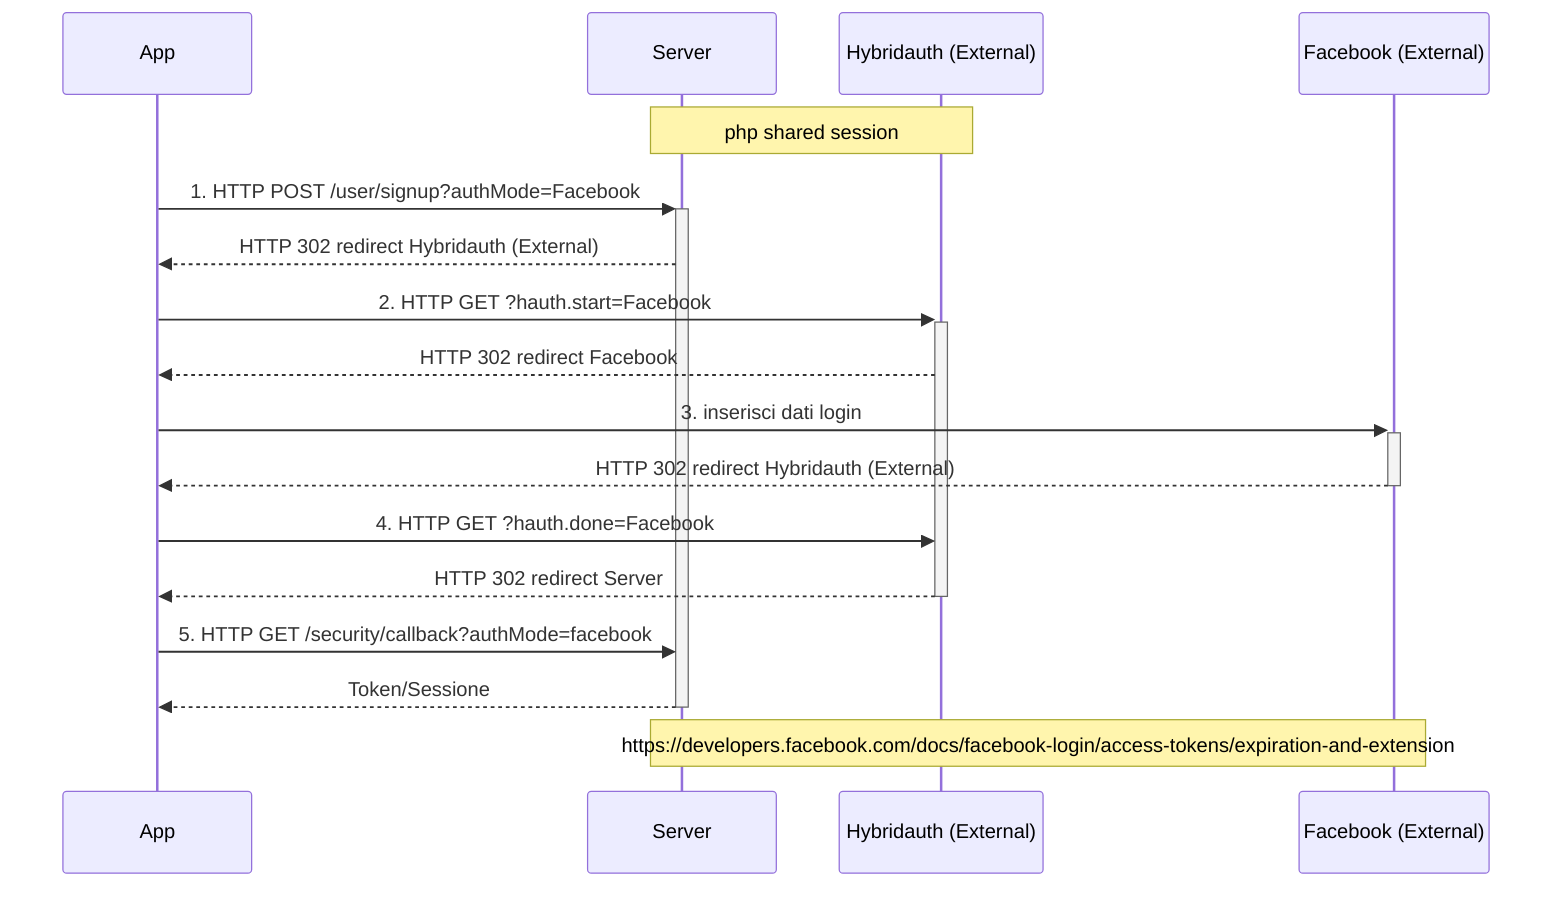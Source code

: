 %% Diagramma di sequenza
sequenceDiagram
    participant App
    participant Server
    participant Hybridauth (External)
    participant Facebook (External)
    Note over Server,Hybridauth (External): php shared session
    App->>+Server: 1. HTTP POST /user/signup?authMode=Facebook
    Server-->>App: HTTP 302 redirect Hybridauth (External)
    App->>+Hybridauth (External): 2. HTTP GET ?hauth.start=Facebook
    Hybridauth (External)-->>App: HTTP 302 redirect Facebook
    App->>+Facebook (External): 3. inserisci dati login
    Facebook (External)-->>-App: HTTP 302 redirect Hybridauth (External)
    App->>Hybridauth (External): 4. HTTP GET ?hauth.done=Facebook
    Hybridauth (External)-->>-App: HTTP 302 redirect Server
    App->>Server: 5. HTTP GET /security/callback?authMode=facebook
    Server-->>-App: Token/Sessione
    Note over Server,Facebook (External): https://developers.facebook.com/docs/facebook-login/access-tokens/expiration-and-extension